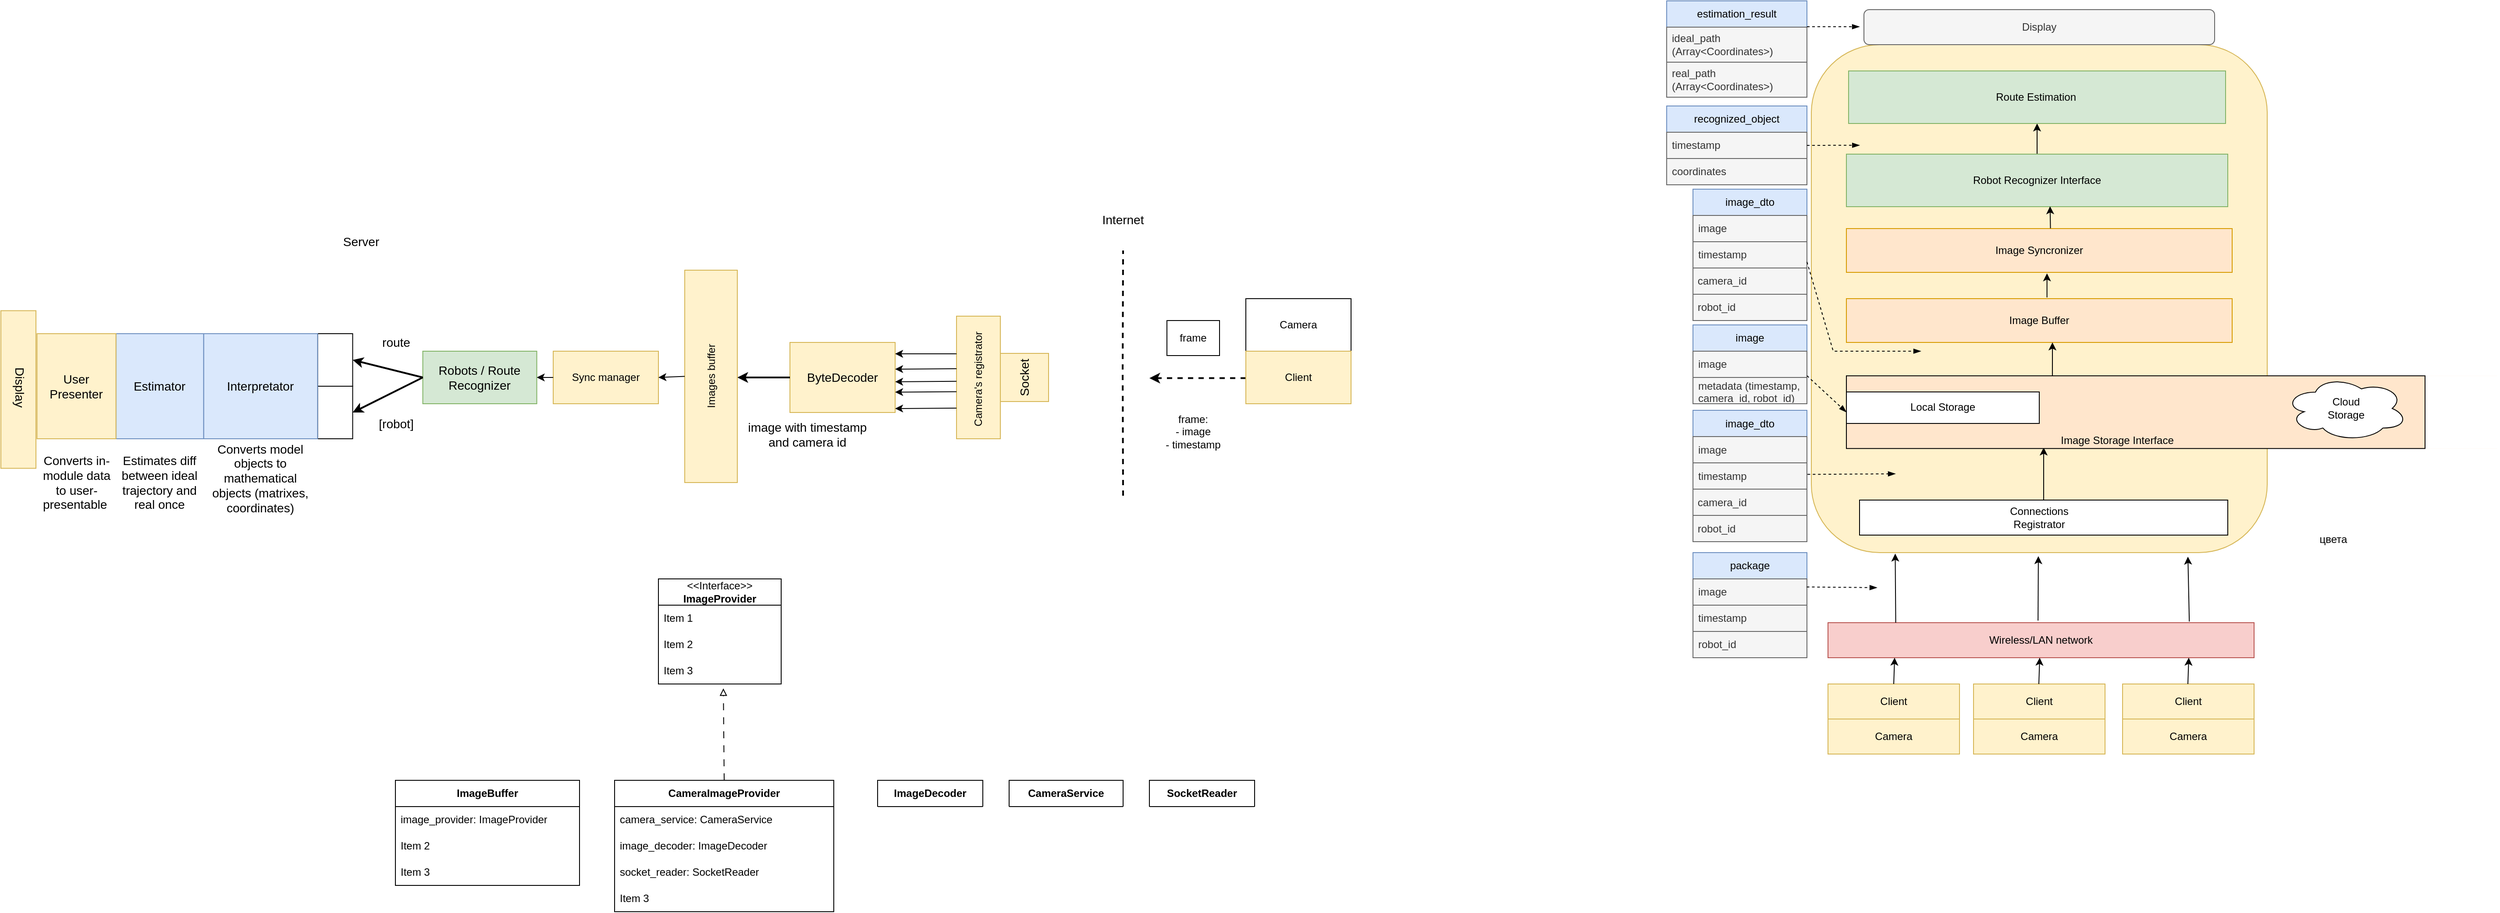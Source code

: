 <mxfile version="21.2.1" type="github">
  <diagram id="1c3a3Ne5sWxcKdT_-n9J" name="Page-1">
    <mxGraphModel dx="1816" dy="1739" grid="1" gridSize="10" guides="1" tooltips="1" connect="1" arrows="1" fold="1" page="1" pageScale="1" pageWidth="827" pageHeight="1169" math="0" shadow="0">
      <root>
        <mxCell id="0" />
        <mxCell id="1" parent="0" />
        <mxCell id="gdSRfwR2-Zda05xjYu1--1" value="Camera" style="rounded=0;whiteSpace=wrap;html=1;" parent="1" vertex="1">
          <mxGeometry x="840" y="230" width="120" height="60" as="geometry" />
        </mxCell>
        <mxCell id="gdSRfwR2-Zda05xjYu1--2" value="" style="endArrow=none;dashed=1;html=1;rounded=0;strokeWidth=2;" parent="1" edge="1">
          <mxGeometry width="50" height="50" relative="1" as="geometry">
            <mxPoint x="700" y="455" as="sourcePoint" />
            <mxPoint x="700" y="175" as="targetPoint" />
            <Array as="points">
              <mxPoint x="699.5" y="311.25" />
            </Array>
          </mxGeometry>
        </mxCell>
        <mxCell id="gdSRfwR2-Zda05xjYu1--3" value="Internet" style="text;html=1;strokeColor=none;fillColor=none;align=center;verticalAlign=middle;whiteSpace=wrap;rounded=0;fontSize=14;" parent="1" vertex="1">
          <mxGeometry x="670" y="125" width="60" height="30" as="geometry" />
        </mxCell>
        <mxCell id="gdSRfwR2-Zda05xjYu1--4" value="Socket" style="whiteSpace=wrap;html=1;aspect=fixed;fontSize=14;fillColor=#fff2cc;rotation=-90;strokeColor=#d6b656;" parent="1" vertex="1">
          <mxGeometry x="560" y="292.5" width="55" height="55" as="geometry" />
        </mxCell>
        <mxCell id="gdSRfwR2-Zda05xjYu1--6" value="Server" style="text;html=1;strokeColor=none;fillColor=none;align=center;verticalAlign=middle;whiteSpace=wrap;rounded=0;fontSize=14;" parent="1" vertex="1">
          <mxGeometry x="-198.75" y="150" width="60" height="30" as="geometry" />
        </mxCell>
        <mxCell id="gdSRfwR2-Zda05xjYu1--7" value="" style="endArrow=classic;html=1;strokeWidth=2;fontSize=14;rounded=0;dashed=1;" parent="1" edge="1">
          <mxGeometry width="50" height="50" relative="1" as="geometry">
            <mxPoint x="840" y="320.75" as="sourcePoint" />
            <mxPoint x="730" y="320.75" as="targetPoint" />
            <Array as="points">
              <mxPoint x="780" y="320.75" />
            </Array>
          </mxGeometry>
        </mxCell>
        <mxCell id="gdSRfwR2-Zda05xjYu1--9" value="ByteDecoder" style="rounded=0;whiteSpace=wrap;html=1;fontSize=14;fillColor=#fff2cc;strokeColor=#d6b656;" parent="1" vertex="1">
          <mxGeometry x="320" y="280" width="120" height="80" as="geometry" />
        </mxCell>
        <mxCell id="gdSRfwR2-Zda05xjYu1--10" style="edgeStyle=orthogonalEdgeStyle;rounded=0;orthogonalLoop=1;jettySize=auto;html=1;exitX=0.5;exitY=1;exitDx=0;exitDy=0;dashed=1;strokeWidth=2;fontSize=14;" parent="1" source="gdSRfwR2-Zda05xjYu1--9" target="gdSRfwR2-Zda05xjYu1--9" edge="1">
          <mxGeometry relative="1" as="geometry" />
        </mxCell>
        <mxCell id="gdSRfwR2-Zda05xjYu1--14" value="" style="endArrow=classic;html=1;rounded=0;strokeWidth=2;fontSize=14;exitX=0;exitY=0.5;exitDx=0;exitDy=0;" parent="1" source="gdSRfwR2-Zda05xjYu1--9" edge="1">
          <mxGeometry width="50" height="50" relative="1" as="geometry">
            <mxPoint x="110" y="350" as="sourcePoint" />
            <mxPoint x="260" y="320" as="targetPoint" />
          </mxGeometry>
        </mxCell>
        <mxCell id="gdSRfwR2-Zda05xjYu1--15" value="Robots&amp;nbsp;/ Route&lt;br&gt;Recognizer" style="rounded=0;whiteSpace=wrap;html=1;fontSize=14;fillColor=#d5e8d4;strokeColor=#82b366;" parent="1" vertex="1">
          <mxGeometry x="-98.75" y="290" width="130" height="60" as="geometry" />
        </mxCell>
        <mxCell id="gdSRfwR2-Zda05xjYu1--16" value="image with timestamp and camera id" style="text;html=1;strokeColor=none;fillColor=none;align=center;verticalAlign=middle;whiteSpace=wrap;rounded=0;fontSize=14;rotation=0;" parent="1" vertex="1">
          <mxGeometry x="260" y="370" width="160" height="30" as="geometry" />
        </mxCell>
        <mxCell id="gdSRfwR2-Zda05xjYu1--19" value="" style="endArrow=classic;html=1;rounded=0;strokeWidth=2;fontSize=14;exitX=0;exitY=0.5;exitDx=0;exitDy=0;entryX=1;entryY=0.5;entryDx=0;entryDy=0;" parent="1" source="gdSRfwR2-Zda05xjYu1--15" target="gdSRfwR2-Zda05xjYu1--20" edge="1">
          <mxGeometry width="50" height="50" relative="1" as="geometry">
            <mxPoint x="-218.75" y="360" as="sourcePoint" />
            <mxPoint x="-168.75" y="310" as="targetPoint" />
          </mxGeometry>
        </mxCell>
        <mxCell id="gdSRfwR2-Zda05xjYu1--20" value="" style="rounded=0;whiteSpace=wrap;html=1;fontSize=14;fillColor=none;" parent="1" vertex="1">
          <mxGeometry x="-218.75" y="270" width="40" height="60" as="geometry" />
        </mxCell>
        <mxCell id="gdSRfwR2-Zda05xjYu1--21" value="" style="rounded=0;whiteSpace=wrap;html=1;fontSize=14;fillColor=none;" parent="1" vertex="1">
          <mxGeometry x="-218.75" y="330" width="40" height="60" as="geometry" />
        </mxCell>
        <mxCell id="gdSRfwR2-Zda05xjYu1--22" value="" style="endArrow=classic;html=1;rounded=0;strokeWidth=2;fontSize=14;exitX=0;exitY=0.5;exitDx=0;exitDy=0;entryX=1;entryY=0.5;entryDx=0;entryDy=0;" parent="1" source="gdSRfwR2-Zda05xjYu1--15" target="gdSRfwR2-Zda05xjYu1--21" edge="1">
          <mxGeometry width="50" height="50" relative="1" as="geometry">
            <mxPoint x="-218.75" y="360" as="sourcePoint" />
            <mxPoint x="-168.75" y="310" as="targetPoint" />
          </mxGeometry>
        </mxCell>
        <mxCell id="gdSRfwR2-Zda05xjYu1--23" value="[robot]" style="text;html=1;strokeColor=none;fillColor=none;align=center;verticalAlign=middle;whiteSpace=wrap;rounded=0;fontSize=14;" parent="1" vertex="1">
          <mxGeometry x="-158.75" y="357.5" width="60" height="30" as="geometry" />
        </mxCell>
        <mxCell id="gdSRfwR2-Zda05xjYu1--24" value="route" style="text;html=1;strokeColor=none;fillColor=none;align=center;verticalAlign=middle;whiteSpace=wrap;rounded=0;fontSize=14;" parent="1" vertex="1">
          <mxGeometry x="-158.75" y="265" width="60" height="30" as="geometry" />
        </mxCell>
        <mxCell id="gdSRfwR2-Zda05xjYu1--25" value="Interpretator" style="rounded=0;whiteSpace=wrap;html=1;fontSize=14;fillColor=#dae8fc;strokeColor=#6c8ebf;" parent="1" vertex="1">
          <mxGeometry x="-348.75" y="270" width="130" height="120" as="geometry" />
        </mxCell>
        <mxCell id="gdSRfwR2-Zda05xjYu1--26" value="Converts model objects to mathematical objects (matrixes, coordinates)" style="text;html=1;strokeColor=none;fillColor=none;align=center;verticalAlign=middle;whiteSpace=wrap;rounded=0;fontSize=14;" parent="1" vertex="1">
          <mxGeometry x="-348.75" y="380" width="130" height="110" as="geometry" />
        </mxCell>
        <mxCell id="gdSRfwR2-Zda05xjYu1--27" value="" style="rounded=0;whiteSpace=wrap;html=1;fontSize=14;fillColor=#dae8fc;strokeColor=#6c8ebf;" parent="1" vertex="1">
          <mxGeometry x="-448.75" y="270" width="100" height="120" as="geometry" />
        </mxCell>
        <mxCell id="gdSRfwR2-Zda05xjYu1--28" value="Estimator" style="text;html=1;strokeColor=none;fillColor=none;align=center;verticalAlign=middle;whiteSpace=wrap;rounded=0;fontSize=14;" parent="1" vertex="1">
          <mxGeometry x="-428.75" y="315" width="60" height="30" as="geometry" />
        </mxCell>
        <mxCell id="gdSRfwR2-Zda05xjYu1--29" value="Estimates diff between ideal trajectory and real once" style="text;html=1;strokeColor=none;fillColor=none;align=center;verticalAlign=middle;whiteSpace=wrap;rounded=0;fontSize=14;" parent="1" vertex="1">
          <mxGeometry x="-448.75" y="400" width="100" height="80" as="geometry" />
        </mxCell>
        <mxCell id="gdSRfwR2-Zda05xjYu1--30" value="User&lt;br&gt;Presenter" style="rounded=0;whiteSpace=wrap;html=1;fontSize=14;fillColor=#fff2cc;strokeColor=#d6b656;" parent="1" vertex="1">
          <mxGeometry x="-538.75" y="270" width="90" height="120" as="geometry" />
        </mxCell>
        <mxCell id="gdSRfwR2-Zda05xjYu1--32" value="" style="rounded=0;whiteSpace=wrap;html=1;fontSize=14;fillColor=#fff2cc;strokeColor=#d6b656;" parent="1" vertex="1">
          <mxGeometry x="-580" y="243.75" width="40" height="180" as="geometry" />
        </mxCell>
        <mxCell id="gdSRfwR2-Zda05xjYu1--35" value="Display" style="text;html=1;strokeColor=none;fillColor=none;align=center;verticalAlign=middle;whiteSpace=wrap;rounded=0;fontSize=14;rotation=90;" parent="1" vertex="1">
          <mxGeometry x="-650" y="316.25" width="182.5" height="30" as="geometry" />
        </mxCell>
        <mxCell id="gdSRfwR2-Zda05xjYu1--36" value="Converts in-module data to user-presentable&amp;nbsp;" style="text;html=1;strokeColor=none;fillColor=none;align=center;verticalAlign=middle;whiteSpace=wrap;rounded=0;fontSize=14;" parent="1" vertex="1">
          <mxGeometry x="-528.12" y="400" width="68.75" height="80" as="geometry" />
        </mxCell>
        <mxCell id="fbBy95R8mquqIEM03Fjc-1" value="Client" style="rounded=0;whiteSpace=wrap;html=1;fillColor=#fff2cc;strokeColor=#d6b656;" parent="1" vertex="1">
          <mxGeometry x="840" y="290" width="120" height="60" as="geometry" />
        </mxCell>
        <mxCell id="fbBy95R8mquqIEM03Fjc-2" value="Camera&#39;s registrator&amp;nbsp;" style="rounded=0;whiteSpace=wrap;html=1;rotation=-90;fillColor=#fff2cc;strokeColor=#d6b656;" parent="1" vertex="1">
          <mxGeometry x="465" y="295" width="140" height="50" as="geometry" />
        </mxCell>
        <mxCell id="fbBy95R8mquqIEM03Fjc-3" value="Images buffer" style="rounded=0;whiteSpace=wrap;html=1;rotation=-90;fillColor=#fff2cc;strokeColor=#d6b656;" parent="1" vertex="1">
          <mxGeometry x="108.75" y="288.75" width="242.5" height="60" as="geometry" />
        </mxCell>
        <mxCell id="fbBy95R8mquqIEM03Fjc-4" value="Sync manager" style="rounded=0;whiteSpace=wrap;html=1;rotation=0;fillColor=#fff2cc;strokeColor=#d6b656;" parent="1" vertex="1">
          <mxGeometry x="50" y="290" width="120" height="60" as="geometry" />
        </mxCell>
        <mxCell id="_ftnjJTq1J7DcT885IHt-4" value="frame" style="rounded=0;whiteSpace=wrap;html=1;" parent="1" vertex="1">
          <mxGeometry x="750" y="255" width="60" height="40" as="geometry" />
        </mxCell>
        <mxCell id="_ftnjJTq1J7DcT885IHt-5" value="frame:&lt;br&gt;- image&lt;br&gt;- timestamp" style="text;html=1;strokeColor=none;fillColor=none;align=center;verticalAlign=middle;whiteSpace=wrap;rounded=0;" parent="1" vertex="1">
          <mxGeometry x="730" y="330" width="100" height="103.75" as="geometry" />
        </mxCell>
        <mxCell id="_ftnjJTq1J7DcT885IHt-8" value="" style="endArrow=classic;html=1;rounded=0;" parent="1" edge="1">
          <mxGeometry width="50" height="50" relative="1" as="geometry">
            <mxPoint x="510" y="293" as="sourcePoint" />
            <mxPoint x="440" y="293" as="targetPoint" />
          </mxGeometry>
        </mxCell>
        <mxCell id="_ftnjJTq1J7DcT885IHt-13" value="" style="endArrow=classic;html=1;rounded=0;exitX=0.75;exitY=0;exitDx=0;exitDy=0;" parent="1" edge="1">
          <mxGeometry width="50" height="50" relative="1" as="geometry">
            <mxPoint x="510" y="310" as="sourcePoint" />
            <mxPoint x="440" y="310.5" as="targetPoint" />
          </mxGeometry>
        </mxCell>
        <mxCell id="_ftnjJTq1J7DcT885IHt-14" value="" style="endArrow=classic;html=1;rounded=0;exitX=0.75;exitY=0;exitDx=0;exitDy=0;" parent="1" edge="1">
          <mxGeometry width="50" height="50" relative="1" as="geometry">
            <mxPoint x="510" y="324.41" as="sourcePoint" />
            <mxPoint x="440" y="324.91" as="targetPoint" />
          </mxGeometry>
        </mxCell>
        <mxCell id="_ftnjJTq1J7DcT885IHt-15" value="" style="endArrow=classic;html=1;rounded=0;exitX=0.75;exitY=0;exitDx=0;exitDy=0;" parent="1" edge="1">
          <mxGeometry width="50" height="50" relative="1" as="geometry">
            <mxPoint x="510" y="336.25" as="sourcePoint" />
            <mxPoint x="440" y="336.75" as="targetPoint" />
          </mxGeometry>
        </mxCell>
        <mxCell id="_ftnjJTq1J7DcT885IHt-16" value="" style="endArrow=classic;html=1;rounded=0;exitX=0.75;exitY=0;exitDx=0;exitDy=0;" parent="1" edge="1">
          <mxGeometry width="50" height="50" relative="1" as="geometry">
            <mxPoint x="510" y="355.0" as="sourcePoint" />
            <mxPoint x="440" y="355.5" as="targetPoint" />
          </mxGeometry>
        </mxCell>
        <mxCell id="_ftnjJTq1J7DcT885IHt-22" value="" style="endArrow=classic;html=1;rounded=0;exitX=0.5;exitY=0;exitDx=0;exitDy=0;entryX=1;entryY=0.5;entryDx=0;entryDy=0;" parent="1" source="fbBy95R8mquqIEM03Fjc-3" target="fbBy95R8mquqIEM03Fjc-4" edge="1">
          <mxGeometry width="50" height="50" relative="1" as="geometry">
            <mxPoint x="210" y="460" as="sourcePoint" />
            <mxPoint x="260" y="410" as="targetPoint" />
          </mxGeometry>
        </mxCell>
        <mxCell id="_ftnjJTq1J7DcT885IHt-23" value="" style="endArrow=classic;html=1;rounded=0;exitX=0;exitY=0.5;exitDx=0;exitDy=0;entryX=1;entryY=0.5;entryDx=0;entryDy=0;" parent="1" source="fbBy95R8mquqIEM03Fjc-4" target="gdSRfwR2-Zda05xjYu1--15" edge="1">
          <mxGeometry width="50" height="50" relative="1" as="geometry">
            <mxPoint x="210" y="460" as="sourcePoint" />
            <mxPoint x="260" y="410" as="targetPoint" />
          </mxGeometry>
        </mxCell>
        <mxCell id="wx99u-is4_1wThuH9Zfa-21" value="&lt;b&gt;SocketReader&lt;/b&gt;" style="swimlane;fontStyle=0;childLayout=stackLayout;horizontal=1;startSize=30;horizontalStack=0;resizeParent=1;resizeParentMax=0;resizeLast=0;collapsible=1;marginBottom=0;whiteSpace=wrap;html=1;" parent="1" vertex="1" collapsed="1">
          <mxGeometry x="730" y="780" width="120" height="30" as="geometry">
            <mxRectangle x="730" y="780" width="165" height="90" as="alternateBounds" />
          </mxGeometry>
        </mxCell>
        <mxCell id="wx99u-is4_1wThuH9Zfa-23" value="Item 2" style="text;strokeColor=none;fillColor=none;align=left;verticalAlign=middle;spacingLeft=4;spacingRight=4;overflow=hidden;points=[[0,0.5],[1,0.5]];portConstraint=eastwest;rotatable=0;whiteSpace=wrap;html=1;" parent="wx99u-is4_1wThuH9Zfa-21" vertex="1">
          <mxGeometry y="30" width="165" height="30" as="geometry" />
        </mxCell>
        <mxCell id="wx99u-is4_1wThuH9Zfa-24" value="Item 3" style="text;strokeColor=none;fillColor=none;align=left;verticalAlign=middle;spacingLeft=4;spacingRight=4;overflow=hidden;points=[[0,0.5],[1,0.5]];portConstraint=eastwest;rotatable=0;whiteSpace=wrap;html=1;" parent="wx99u-is4_1wThuH9Zfa-21" vertex="1">
          <mxGeometry y="60" width="165" height="30" as="geometry" />
        </mxCell>
        <mxCell id="wx99u-is4_1wThuH9Zfa-33" value="&lt;b&gt;CameraImageProvider&lt;/b&gt;" style="swimlane;fontStyle=0;childLayout=stackLayout;horizontal=1;startSize=30;horizontalStack=0;resizeParent=1;resizeParentMax=0;resizeLast=0;collapsible=1;marginBottom=0;whiteSpace=wrap;html=1;" parent="1" vertex="1">
          <mxGeometry x="120" y="780" width="250" height="150" as="geometry" />
        </mxCell>
        <mxCell id="wx99u-is4_1wThuH9Zfa-22" value="camera_service: CameraService" style="text;strokeColor=none;fillColor=none;align=left;verticalAlign=middle;spacingLeft=4;spacingRight=4;overflow=hidden;points=[[0,0.5],[1,0.5]];portConstraint=eastwest;rotatable=0;whiteSpace=wrap;html=1;" parent="wx99u-is4_1wThuH9Zfa-33" vertex="1">
          <mxGeometry y="30" width="250" height="30" as="geometry" />
        </mxCell>
        <mxCell id="wx99u-is4_1wThuH9Zfa-34" value="image_decoder: ImageDecoder" style="text;strokeColor=none;fillColor=none;align=left;verticalAlign=middle;spacingLeft=4;spacingRight=4;overflow=hidden;points=[[0,0.5],[1,0.5]];portConstraint=eastwest;rotatable=0;whiteSpace=wrap;html=1;" parent="wx99u-is4_1wThuH9Zfa-33" vertex="1">
          <mxGeometry y="60" width="250" height="30" as="geometry" />
        </mxCell>
        <mxCell id="wx99u-is4_1wThuH9Zfa-35" value="socket_reader: SocketReader&amp;nbsp;" style="text;strokeColor=none;fillColor=none;align=left;verticalAlign=middle;spacingLeft=4;spacingRight=4;overflow=hidden;points=[[0,0.5],[1,0.5]];portConstraint=eastwest;rotatable=0;whiteSpace=wrap;html=1;" parent="wx99u-is4_1wThuH9Zfa-33" vertex="1">
          <mxGeometry y="90" width="250" height="30" as="geometry" />
        </mxCell>
        <mxCell id="wx99u-is4_1wThuH9Zfa-36" value="Item 3" style="text;strokeColor=none;fillColor=none;align=left;verticalAlign=middle;spacingLeft=4;spacingRight=4;overflow=hidden;points=[[0,0.5],[1,0.5]];portConstraint=eastwest;rotatable=0;whiteSpace=wrap;html=1;" parent="wx99u-is4_1wThuH9Zfa-33" vertex="1">
          <mxGeometry y="120" width="250" height="30" as="geometry" />
        </mxCell>
        <mxCell id="wx99u-is4_1wThuH9Zfa-37" value="&amp;lt;&amp;lt;Interface&amp;gt;&amp;gt;&lt;br&gt;&lt;b&gt;ImageProvider&lt;/b&gt;" style="swimlane;fontStyle=0;childLayout=stackLayout;horizontal=1;startSize=30;horizontalStack=0;resizeParent=1;resizeParentMax=0;resizeLast=0;collapsible=1;marginBottom=0;whiteSpace=wrap;html=1;" parent="1" vertex="1">
          <mxGeometry x="170" y="550" width="140" height="120" as="geometry" />
        </mxCell>
        <mxCell id="wx99u-is4_1wThuH9Zfa-38" value="Item 1" style="text;strokeColor=none;fillColor=none;align=left;verticalAlign=middle;spacingLeft=4;spacingRight=4;overflow=hidden;points=[[0,0.5],[1,0.5]];portConstraint=eastwest;rotatable=0;whiteSpace=wrap;html=1;" parent="wx99u-is4_1wThuH9Zfa-37" vertex="1">
          <mxGeometry y="30" width="140" height="30" as="geometry" />
        </mxCell>
        <mxCell id="wx99u-is4_1wThuH9Zfa-39" value="Item 2" style="text;strokeColor=none;fillColor=none;align=left;verticalAlign=middle;spacingLeft=4;spacingRight=4;overflow=hidden;points=[[0,0.5],[1,0.5]];portConstraint=eastwest;rotatable=0;whiteSpace=wrap;html=1;" parent="wx99u-is4_1wThuH9Zfa-37" vertex="1">
          <mxGeometry y="60" width="140" height="30" as="geometry" />
        </mxCell>
        <mxCell id="wx99u-is4_1wThuH9Zfa-40" value="Item 3" style="text;strokeColor=none;fillColor=none;align=left;verticalAlign=middle;spacingLeft=4;spacingRight=4;overflow=hidden;points=[[0,0.5],[1,0.5]];portConstraint=eastwest;rotatable=0;whiteSpace=wrap;html=1;" parent="wx99u-is4_1wThuH9Zfa-37" vertex="1">
          <mxGeometry y="90" width="140" height="30" as="geometry" />
        </mxCell>
        <mxCell id="wx99u-is4_1wThuH9Zfa-41" value="&lt;b&gt;ImageDecoder&lt;/b&gt;" style="swimlane;fontStyle=0;childLayout=stackLayout;horizontal=1;startSize=30;horizontalStack=0;resizeParent=1;resizeParentMax=0;resizeLast=0;collapsible=1;marginBottom=0;whiteSpace=wrap;html=1;" parent="1" vertex="1" collapsed="1">
          <mxGeometry x="420" y="780" width="120" height="30" as="geometry">
            <mxRectangle x="420" y="780" width="140" height="120" as="alternateBounds" />
          </mxGeometry>
        </mxCell>
        <mxCell id="wx99u-is4_1wThuH9Zfa-42" value="Item 1" style="text;strokeColor=none;fillColor=none;align=left;verticalAlign=middle;spacingLeft=4;spacingRight=4;overflow=hidden;points=[[0,0.5],[1,0.5]];portConstraint=eastwest;rotatable=0;whiteSpace=wrap;html=1;" parent="wx99u-is4_1wThuH9Zfa-41" vertex="1">
          <mxGeometry y="30" width="140" height="30" as="geometry" />
        </mxCell>
        <mxCell id="wx99u-is4_1wThuH9Zfa-43" value="Item 2" style="text;strokeColor=none;fillColor=none;align=left;verticalAlign=middle;spacingLeft=4;spacingRight=4;overflow=hidden;points=[[0,0.5],[1,0.5]];portConstraint=eastwest;rotatable=0;whiteSpace=wrap;html=1;" parent="wx99u-is4_1wThuH9Zfa-41" vertex="1">
          <mxGeometry y="60" width="140" height="30" as="geometry" />
        </mxCell>
        <mxCell id="wx99u-is4_1wThuH9Zfa-44" value="Item 3" style="text;strokeColor=none;fillColor=none;align=left;verticalAlign=middle;spacingLeft=4;spacingRight=4;overflow=hidden;points=[[0,0.5],[1,0.5]];portConstraint=eastwest;rotatable=0;whiteSpace=wrap;html=1;" parent="wx99u-is4_1wThuH9Zfa-41" vertex="1">
          <mxGeometry y="90" width="140" height="30" as="geometry" />
        </mxCell>
        <mxCell id="wx99u-is4_1wThuH9Zfa-45" value="&lt;b&gt;CameraService&lt;/b&gt;" style="swimlane;fontStyle=0;childLayout=stackLayout;horizontal=1;startSize=30;horizontalStack=0;resizeParent=1;resizeParentMax=0;resizeLast=0;collapsible=1;marginBottom=0;whiteSpace=wrap;html=1;" parent="1" vertex="1" collapsed="1">
          <mxGeometry x="570" y="780" width="130" height="30" as="geometry">
            <mxRectangle x="570" y="780" width="140" height="120" as="alternateBounds" />
          </mxGeometry>
        </mxCell>
        <mxCell id="wx99u-is4_1wThuH9Zfa-46" value="Item 1" style="text;strokeColor=none;fillColor=none;align=left;verticalAlign=middle;spacingLeft=4;spacingRight=4;overflow=hidden;points=[[0,0.5],[1,0.5]];portConstraint=eastwest;rotatable=0;whiteSpace=wrap;html=1;" parent="wx99u-is4_1wThuH9Zfa-45" vertex="1">
          <mxGeometry y="30" width="140" height="30" as="geometry" />
        </mxCell>
        <mxCell id="wx99u-is4_1wThuH9Zfa-47" value="Item 2" style="text;strokeColor=none;fillColor=none;align=left;verticalAlign=middle;spacingLeft=4;spacingRight=4;overflow=hidden;points=[[0,0.5],[1,0.5]];portConstraint=eastwest;rotatable=0;whiteSpace=wrap;html=1;" parent="wx99u-is4_1wThuH9Zfa-45" vertex="1">
          <mxGeometry y="60" width="140" height="30" as="geometry" />
        </mxCell>
        <mxCell id="wx99u-is4_1wThuH9Zfa-48" value="Item 3" style="text;strokeColor=none;fillColor=none;align=left;verticalAlign=middle;spacingLeft=4;spacingRight=4;overflow=hidden;points=[[0,0.5],[1,0.5]];portConstraint=eastwest;rotatable=0;whiteSpace=wrap;html=1;" parent="wx99u-is4_1wThuH9Zfa-45" vertex="1">
          <mxGeometry y="90" width="140" height="30" as="geometry" />
        </mxCell>
        <mxCell id="wx99u-is4_1wThuH9Zfa-49" value="" style="endArrow=block;html=1;rounded=0;exitX=0.5;exitY=0;exitDx=0;exitDy=0;dashed=1;dashPattern=8 8;endFill=0;entryX=0.529;entryY=1.167;entryDx=0;entryDy=0;entryPerimeter=0;" parent="1" source="wx99u-is4_1wThuH9Zfa-33" target="wx99u-is4_1wThuH9Zfa-40" edge="1">
          <mxGeometry width="50" height="50" relative="1" as="geometry">
            <mxPoint x="500" y="760" as="sourcePoint" />
            <mxPoint x="190" y="670" as="targetPoint" />
          </mxGeometry>
        </mxCell>
        <mxCell id="wx99u-is4_1wThuH9Zfa-50" value="&lt;b&gt;ImageBuffer&lt;/b&gt;" style="swimlane;fontStyle=0;childLayout=stackLayout;horizontal=1;startSize=30;horizontalStack=0;resizeParent=1;resizeParentMax=0;resizeLast=0;collapsible=1;marginBottom=0;whiteSpace=wrap;html=1;" parent="1" vertex="1">
          <mxGeometry x="-130" y="780" width="210" height="120" as="geometry" />
        </mxCell>
        <mxCell id="wx99u-is4_1wThuH9Zfa-51" value="image_provider: ImageProvider" style="text;strokeColor=none;fillColor=none;align=left;verticalAlign=middle;spacingLeft=4;spacingRight=4;overflow=hidden;points=[[0,0.5],[1,0.5]];portConstraint=eastwest;rotatable=0;whiteSpace=wrap;html=1;" parent="wx99u-is4_1wThuH9Zfa-50" vertex="1">
          <mxGeometry y="30" width="210" height="30" as="geometry" />
        </mxCell>
        <mxCell id="wx99u-is4_1wThuH9Zfa-52" value="Item 2" style="text;strokeColor=none;fillColor=none;align=left;verticalAlign=middle;spacingLeft=4;spacingRight=4;overflow=hidden;points=[[0,0.5],[1,0.5]];portConstraint=eastwest;rotatable=0;whiteSpace=wrap;html=1;" parent="wx99u-is4_1wThuH9Zfa-50" vertex="1">
          <mxGeometry y="60" width="210" height="30" as="geometry" />
        </mxCell>
        <mxCell id="wx99u-is4_1wThuH9Zfa-53" value="Item 3" style="text;strokeColor=none;fillColor=none;align=left;verticalAlign=middle;spacingLeft=4;spacingRight=4;overflow=hidden;points=[[0,0.5],[1,0.5]];portConstraint=eastwest;rotatable=0;whiteSpace=wrap;html=1;" parent="wx99u-is4_1wThuH9Zfa-50" vertex="1">
          <mxGeometry y="90" width="210" height="30" as="geometry" />
        </mxCell>
        <mxCell id="ZjCnevx82HWG5ks_SKBf-7" value="" style="group" parent="1" vertex="1" connectable="0">
          <mxGeometry x="1504" y="670" width="150" height="80" as="geometry" />
        </mxCell>
        <mxCell id="C4SxxqwkV0TnyVvPlaCq-30" value="" style="group;fillColor=#fff2cc;strokeColor=#d6b656;" parent="ZjCnevx82HWG5ks_SKBf-7" vertex="1" connectable="0">
          <mxGeometry width="150" height="80" as="geometry" />
        </mxCell>
        <mxCell id="ZjCnevx82HWG5ks_SKBf-3" value="Client" style="rounded=0;whiteSpace=wrap;html=1;fillColor=#fff2cc;strokeColor=#d6b656;" parent="C4SxxqwkV0TnyVvPlaCq-30" vertex="1">
          <mxGeometry width="150" height="40" as="geometry" />
        </mxCell>
        <mxCell id="ZjCnevx82HWG5ks_SKBf-4" value="Camera" style="rounded=0;whiteSpace=wrap;html=1;fillColor=#fff2cc;strokeColor=#d6b656;" parent="C4SxxqwkV0TnyVvPlaCq-30" vertex="1">
          <mxGeometry y="40" width="150" height="40" as="geometry" />
        </mxCell>
        <mxCell id="ZjCnevx82HWG5ks_SKBf-8" value="" style="group;fillColor=#fff2cc;strokeColor=#d6b656;" parent="1" vertex="1" connectable="0">
          <mxGeometry x="1670" y="670" width="150" height="80" as="geometry" />
        </mxCell>
        <mxCell id="ZjCnevx82HWG5ks_SKBf-1" value="Client" style="rounded=0;whiteSpace=wrap;html=1;fillColor=#fff2cc;strokeColor=#d6b656;" parent="ZjCnevx82HWG5ks_SKBf-8" vertex="1">
          <mxGeometry width="150" height="40" as="geometry" />
        </mxCell>
        <mxCell id="ZjCnevx82HWG5ks_SKBf-2" value="Camera" style="rounded=0;whiteSpace=wrap;html=1;fillColor=#fff2cc;strokeColor=#d6b656;" parent="ZjCnevx82HWG5ks_SKBf-8" vertex="1">
          <mxGeometry y="40" width="150" height="40" as="geometry" />
        </mxCell>
        <mxCell id="ZjCnevx82HWG5ks_SKBf-9" value="" style="group" parent="1" vertex="1" connectable="0">
          <mxGeometry x="1840" y="670" width="150" height="80" as="geometry" />
        </mxCell>
        <mxCell id="ZjCnevx82HWG5ks_SKBf-5" value="Client" style="rounded=0;whiteSpace=wrap;html=1;fillColor=#fff2cc;strokeColor=#d6b656;" parent="ZjCnevx82HWG5ks_SKBf-9" vertex="1">
          <mxGeometry width="150" height="40" as="geometry" />
        </mxCell>
        <mxCell id="ZjCnevx82HWG5ks_SKBf-6" value="Camera" style="rounded=0;whiteSpace=wrap;html=1;fillColor=#fff2cc;strokeColor=#d6b656;" parent="ZjCnevx82HWG5ks_SKBf-9" vertex="1">
          <mxGeometry y="40" width="150" height="40" as="geometry" />
        </mxCell>
        <mxCell id="ZjCnevx82HWG5ks_SKBf-10" value="Wireless/LAN network" style="rounded=0;whiteSpace=wrap;html=1;fillColor=#f8cecc;strokeColor=#b85450;" parent="1" vertex="1">
          <mxGeometry x="1504" y="600" width="486" height="40" as="geometry" />
        </mxCell>
        <mxCell id="ZjCnevx82HWG5ks_SKBf-11" value="" style="rounded=1;whiteSpace=wrap;html=1;fillColor=#fff2cc;strokeColor=#d6b656;" parent="1" vertex="1">
          <mxGeometry x="1485" y="-60" width="520" height="580" as="geometry" />
        </mxCell>
        <mxCell id="ZjCnevx82HWG5ks_SKBf-14" value="" style="endArrow=classic;html=1;rounded=0;exitX=0.5;exitY=0;exitDx=0;exitDy=0;" parent="1" source="ZjCnevx82HWG5ks_SKBf-3" edge="1">
          <mxGeometry width="50" height="50" relative="1" as="geometry">
            <mxPoint x="1660" y="630" as="sourcePoint" />
            <mxPoint x="1580" y="640" as="targetPoint" />
          </mxGeometry>
        </mxCell>
        <mxCell id="ZjCnevx82HWG5ks_SKBf-15" value="" style="endArrow=classic;html=1;rounded=0;exitX=0.5;exitY=0;exitDx=0;exitDy=0;" parent="1" edge="1">
          <mxGeometry width="50" height="50" relative="1" as="geometry">
            <mxPoint x="1914.5" y="670" as="sourcePoint" />
            <mxPoint x="1915.5" y="640" as="targetPoint" />
          </mxGeometry>
        </mxCell>
        <mxCell id="ZjCnevx82HWG5ks_SKBf-16" value="" style="endArrow=classic;html=1;rounded=0;exitX=0.5;exitY=0;exitDx=0;exitDy=0;" parent="1" edge="1">
          <mxGeometry width="50" height="50" relative="1" as="geometry">
            <mxPoint x="1744.5" y="670" as="sourcePoint" />
            <mxPoint x="1745.5" y="640" as="targetPoint" />
          </mxGeometry>
        </mxCell>
        <mxCell id="ZjCnevx82HWG5ks_SKBf-17" value="package" style="swimlane;fontStyle=0;childLayout=stackLayout;horizontal=1;startSize=30;horizontalStack=0;resizeParent=1;resizeParentMax=0;resizeLast=0;collapsible=1;marginBottom=0;whiteSpace=wrap;html=1;fillColor=#dae8fc;strokeColor=#6c8ebf;" parent="1" vertex="1">
          <mxGeometry x="1350" y="520" width="130" height="120" as="geometry" />
        </mxCell>
        <mxCell id="ZjCnevx82HWG5ks_SKBf-18" value="image" style="text;strokeColor=#666666;fillColor=#f5f5f5;align=left;verticalAlign=middle;spacingLeft=4;spacingRight=4;overflow=hidden;points=[[0,0.5],[1,0.5]];portConstraint=eastwest;rotatable=0;whiteSpace=wrap;html=1;fontColor=#333333;" parent="ZjCnevx82HWG5ks_SKBf-17" vertex="1">
          <mxGeometry y="30" width="130" height="30" as="geometry" />
        </mxCell>
        <mxCell id="ZjCnevx82HWG5ks_SKBf-19" value="timestamp" style="text;strokeColor=#666666;fillColor=#f5f5f5;align=left;verticalAlign=middle;spacingLeft=4;spacingRight=4;overflow=hidden;points=[[0,0.5],[1,0.5]];portConstraint=eastwest;rotatable=0;whiteSpace=wrap;html=1;fontColor=#333333;" parent="ZjCnevx82HWG5ks_SKBf-17" vertex="1">
          <mxGeometry y="60" width="130" height="30" as="geometry" />
        </mxCell>
        <mxCell id="ZjCnevx82HWG5ks_SKBf-20" value="robot_id" style="text;strokeColor=#666666;fillColor=#f5f5f5;align=left;verticalAlign=middle;spacingLeft=4;spacingRight=4;overflow=hidden;points=[[0,0.5],[1,0.5]];portConstraint=eastwest;rotatable=0;whiteSpace=wrap;html=1;fontColor=#333333;" parent="ZjCnevx82HWG5ks_SKBf-17" vertex="1">
          <mxGeometry y="90" width="130" height="30" as="geometry" />
        </mxCell>
        <mxCell id="ZjCnevx82HWG5ks_SKBf-21" value="" style="endArrow=classic;html=1;rounded=0;exitX=0.159;exitY=0;exitDx=0;exitDy=0;exitPerimeter=0;entryX=0.184;entryY=1.002;entryDx=0;entryDy=0;entryPerimeter=0;" parent="1" source="ZjCnevx82HWG5ks_SKBf-10" target="ZjCnevx82HWG5ks_SKBf-11" edge="1">
          <mxGeometry width="50" height="50" relative="1" as="geometry">
            <mxPoint x="1770" y="550" as="sourcePoint" />
            <mxPoint x="1820" y="500" as="targetPoint" />
          </mxGeometry>
        </mxCell>
        <mxCell id="ZjCnevx82HWG5ks_SKBf-22" value="" style="endArrow=classic;html=1;rounded=0;exitX=0.493;exitY=-0.058;exitDx=0;exitDy=0;exitPerimeter=0;entryX=0.498;entryY=1.007;entryDx=0;entryDy=0;entryPerimeter=0;" parent="1" source="ZjCnevx82HWG5ks_SKBf-10" target="ZjCnevx82HWG5ks_SKBf-11" edge="1">
          <mxGeometry width="50" height="50" relative="1" as="geometry">
            <mxPoint x="1740" y="590" as="sourcePoint" />
            <mxPoint x="1790" y="540" as="targetPoint" />
          </mxGeometry>
        </mxCell>
        <mxCell id="ZjCnevx82HWG5ks_SKBf-23" value="" style="endArrow=classic;html=1;rounded=0;exitX=0.848;exitY=-0.033;exitDx=0;exitDy=0;exitPerimeter=0;entryX=0.826;entryY=1.008;entryDx=0;entryDy=0;entryPerimeter=0;" parent="1" source="ZjCnevx82HWG5ks_SKBf-10" target="ZjCnevx82HWG5ks_SKBf-11" edge="1">
          <mxGeometry width="50" height="50" relative="1" as="geometry">
            <mxPoint x="1840" y="590" as="sourcePoint" />
            <mxPoint x="1890" y="540" as="targetPoint" />
          </mxGeometry>
        </mxCell>
        <mxCell id="ZjCnevx82HWG5ks_SKBf-26" value="" style="group;fillColor=#f8cecc;strokeColor=#b85450;" parent="1" vertex="1" connectable="0">
          <mxGeometry x="1540" y="460" width="420" height="40" as="geometry" />
        </mxCell>
        <mxCell id="ZjCnevx82HWG5ks_SKBf-24" value="" style="rounded=0;whiteSpace=wrap;html=1;" parent="ZjCnevx82HWG5ks_SKBf-26" vertex="1">
          <mxGeometry width="420" height="40" as="geometry" />
        </mxCell>
        <mxCell id="ZjCnevx82HWG5ks_SKBf-25" value="Connections &lt;br&gt;Registrator" style="text;html=1;strokeColor=none;fillColor=none;align=center;verticalAlign=middle;whiteSpace=wrap;rounded=0;" parent="ZjCnevx82HWG5ks_SKBf-26" vertex="1">
          <mxGeometry x="130" y="5" width="150" height="30" as="geometry" />
        </mxCell>
        <mxCell id="ZjCnevx82HWG5ks_SKBf-31" style="edgeStyle=orthogonalEdgeStyle;rounded=0;orthogonalLoop=1;jettySize=auto;html=1;exitX=0.5;exitY=0;exitDx=0;exitDy=0;" parent="1" source="ZjCnevx82HWG5ks_SKBf-24" edge="1">
          <mxGeometry relative="1" as="geometry">
            <mxPoint x="1750" y="400" as="targetPoint" />
            <Array as="points">
              <mxPoint x="1750" y="406" />
            </Array>
          </mxGeometry>
        </mxCell>
        <mxCell id="ZjCnevx82HWG5ks_SKBf-35" value="" style="group;fillColor=#ffe6cc;strokeColor=none;" parent="1" vertex="1" connectable="0">
          <mxGeometry x="1525" y="318.13" width="742.27" height="83" as="geometry" />
        </mxCell>
        <mxCell id="ZjCnevx82HWG5ks_SKBf-27" value="" style="rounded=0;whiteSpace=wrap;html=1;fillColor=none;" parent="ZjCnevx82HWG5ks_SKBf-35" vertex="1">
          <mxGeometry width="660" height="83" as="geometry" />
        </mxCell>
        <mxCell id="ZjCnevx82HWG5ks_SKBf-28" value="Image Storage Interface" style="text;html=1;strokeColor=none;fillColor=none;align=center;verticalAlign=middle;whiteSpace=wrap;rounded=0;container=1;" parent="ZjCnevx82HWG5ks_SKBf-35" vertex="1">
          <mxGeometry x="20.286" y="68.69" width="577.91" height="9.813" as="geometry" />
        </mxCell>
        <mxCell id="ZjCnevx82HWG5ks_SKBf-39" value="" style="group" parent="ZjCnevx82HWG5ks_SKBf-35" vertex="1" connectable="0">
          <mxGeometry y="18.399" width="220" height="35.98" as="geometry" />
        </mxCell>
        <mxCell id="ZjCnevx82HWG5ks_SKBf-33" value="" style="rounded=0;whiteSpace=wrap;html=1;" parent="ZjCnevx82HWG5ks_SKBf-39" vertex="1">
          <mxGeometry width="220" height="35.98" as="geometry" />
        </mxCell>
        <mxCell id="ZjCnevx82HWG5ks_SKBf-38" value="Local Storage" style="text;html=1;strokeColor=none;fillColor=none;align=center;verticalAlign=middle;whiteSpace=wrap;rounded=0;" parent="ZjCnevx82HWG5ks_SKBf-39" vertex="1">
          <mxGeometry x="40" y="6.133" width="140" height="22.897" as="geometry" />
        </mxCell>
        <mxCell id="ZjCnevx82HWG5ks_SKBf-41" value="" style="group" parent="ZjCnevx82HWG5ks_SKBf-35" vertex="1" connectable="0">
          <mxGeometry x="510" width="140" height="74.467" as="geometry" />
        </mxCell>
        <mxCell id="h5YYhdJYxk_MrRawlM-W-3" value="" style="group" parent="ZjCnevx82HWG5ks_SKBf-41" vertex="1" connectable="0">
          <mxGeometry x="-10" width="140" height="74.467" as="geometry" />
        </mxCell>
        <mxCell id="ZjCnevx82HWG5ks_SKBf-34" value="" style="ellipse;shape=cloud;whiteSpace=wrap;html=1;" parent="h5YYhdJYxk_MrRawlM-W-3" vertex="1">
          <mxGeometry width="140" height="74.467" as="geometry" />
        </mxCell>
        <mxCell id="ZjCnevx82HWG5ks_SKBf-40" value="Cloud Storage" style="text;html=1;strokeColor=none;fillColor=none;align=center;verticalAlign=middle;whiteSpace=wrap;rounded=0;" parent="h5YYhdJYxk_MrRawlM-W-3" vertex="1">
          <mxGeometry x="47.895" y="27.925" width="44.211" height="18.617" as="geometry" />
        </mxCell>
        <mxCell id="wI4qdfxFNktkU_OVBzct-21" value="" style="whiteSpace=wrap;html=1;strokeColor=none;" vertex="1" parent="ZjCnevx82HWG5ks_SKBf-35">
          <mxGeometry x="660.5" width="84" height="83" as="geometry" />
        </mxCell>
        <mxCell id="ZjCnevx82HWG5ks_SKBf-42" value="Image Syncronizer" style="rounded=0;whiteSpace=wrap;html=1;fillColor=#ffe6cc;strokeColor=#d79b00;" parent="1" vertex="1">
          <mxGeometry x="1525" y="150" width="440" height="50" as="geometry" />
        </mxCell>
        <mxCell id="h5YYhdJYxk_MrRawlM-W-4" style="edgeStyle=orthogonalEdgeStyle;rounded=0;orthogonalLoop=1;jettySize=auto;html=1;exitX=0.5;exitY=0;exitDx=0;exitDy=0;entryX=0.5;entryY=1;entryDx=0;entryDy=0;" parent="1" source="syLTJeoGsTnQ-UvWIZXQ-3" target="syLTJeoGsTnQ-UvWIZXQ-5" edge="1">
          <mxGeometry relative="1" as="geometry" />
        </mxCell>
        <mxCell id="syLTJeoGsTnQ-UvWIZXQ-3" value="Robot Recognizer Interface" style="rounded=0;whiteSpace=wrap;html=1;fillColor=#d5e8d4;strokeColor=#82b366;" parent="1" vertex="1">
          <mxGeometry x="1525" y="65" width="435" height="60" as="geometry" />
        </mxCell>
        <mxCell id="syLTJeoGsTnQ-UvWIZXQ-4" value="" style="endArrow=classic;html=1;rounded=0;exitX=0.529;exitY=-0.004;exitDx=0;exitDy=0;entryX=0.534;entryY=0.993;entryDx=0;entryDy=0;exitPerimeter=0;entryPerimeter=0;" parent="1" source="ZjCnevx82HWG5ks_SKBf-42" target="syLTJeoGsTnQ-UvWIZXQ-3" edge="1">
          <mxGeometry width="50" height="50" relative="1" as="geometry">
            <mxPoint x="1705" y="50" as="sourcePoint" />
            <mxPoint x="1755" as="targetPoint" />
            <Array as="points" />
          </mxGeometry>
        </mxCell>
        <mxCell id="syLTJeoGsTnQ-UvWIZXQ-5" value="Route Estimation&amp;nbsp;" style="rounded=0;whiteSpace=wrap;html=1;fillColor=#d5e8d4;strokeColor=#82b366;" parent="1" vertex="1">
          <mxGeometry x="1527.5" y="-30" width="430" height="60" as="geometry" />
        </mxCell>
        <mxCell id="C4SxxqwkV0TnyVvPlaCq-3" value="Display" style="rounded=1;whiteSpace=wrap;html=1;fillColor=#f5f5f5;fontColor=#333333;strokeColor=#666666;" parent="1" vertex="1">
          <mxGeometry x="1545" y="-100" width="400" height="40" as="geometry" />
        </mxCell>
        <mxCell id="C4SxxqwkV0TnyVvPlaCq-4" value="image_dto" style="swimlane;fontStyle=0;childLayout=stackLayout;horizontal=1;startSize=30;horizontalStack=0;resizeParent=1;resizeParentMax=0;resizeLast=0;collapsible=1;marginBottom=0;whiteSpace=wrap;html=1;fillColor=#dae8fc;strokeColor=#6c8ebf;" parent="1" vertex="1">
          <mxGeometry x="1350" y="105" width="130" height="150" as="geometry" />
        </mxCell>
        <mxCell id="C4SxxqwkV0TnyVvPlaCq-5" value="image" style="text;strokeColor=#666666;fillColor=#f5f5f5;align=left;verticalAlign=middle;spacingLeft=4;spacingRight=4;overflow=hidden;points=[[0,0.5],[1,0.5]];portConstraint=eastwest;rotatable=0;whiteSpace=wrap;html=1;fontColor=#333333;" parent="C4SxxqwkV0TnyVvPlaCq-4" vertex="1">
          <mxGeometry y="30" width="130" height="30" as="geometry" />
        </mxCell>
        <mxCell id="C4SxxqwkV0TnyVvPlaCq-6" value="timestamp" style="text;strokeColor=#666666;fillColor=#f5f5f5;align=left;verticalAlign=middle;spacingLeft=4;spacingRight=4;overflow=hidden;points=[[0,0.5],[1,0.5]];portConstraint=eastwest;rotatable=0;whiteSpace=wrap;html=1;fontColor=#333333;" parent="C4SxxqwkV0TnyVvPlaCq-4" vertex="1">
          <mxGeometry y="60" width="130" height="30" as="geometry" />
        </mxCell>
        <mxCell id="C4SxxqwkV0TnyVvPlaCq-23" value="&amp;nbsp;camera_id" style="text;html=1;strokeColor=#666666;fillColor=#f5f5f5;align=left;verticalAlign=middle;whiteSpace=wrap;rounded=0;fontColor=#333333;" parent="C4SxxqwkV0TnyVvPlaCq-4" vertex="1">
          <mxGeometry y="90" width="130" height="30" as="geometry" />
        </mxCell>
        <mxCell id="C4SxxqwkV0TnyVvPlaCq-24" value="&amp;nbsp;robot_id" style="text;html=1;strokeColor=#666666;fillColor=#f5f5f5;align=left;verticalAlign=middle;whiteSpace=wrap;rounded=0;fontColor=#333333;" parent="C4SxxqwkV0TnyVvPlaCq-4" vertex="1">
          <mxGeometry y="120" width="130" height="30" as="geometry" />
        </mxCell>
        <mxCell id="C4SxxqwkV0TnyVvPlaCq-8" value="image" style="swimlane;fontStyle=0;childLayout=stackLayout;horizontal=1;startSize=30;horizontalStack=0;resizeParent=1;resizeParentMax=0;resizeLast=0;collapsible=1;marginBottom=0;whiteSpace=wrap;html=1;fillColor=#dae8fc;strokeColor=#6c8ebf;" parent="1" vertex="1">
          <mxGeometry x="1350" y="260" width="130" height="90" as="geometry" />
        </mxCell>
        <mxCell id="C4SxxqwkV0TnyVvPlaCq-9" value="image" style="text;strokeColor=#666666;fillColor=#f5f5f5;align=left;verticalAlign=middle;spacingLeft=4;spacingRight=4;overflow=hidden;points=[[0,0.5],[1,0.5]];portConstraint=eastwest;rotatable=0;whiteSpace=wrap;html=1;fontColor=#333333;" parent="C4SxxqwkV0TnyVvPlaCq-8" vertex="1">
          <mxGeometry y="30" width="130" height="30" as="geometry" />
        </mxCell>
        <mxCell id="C4SxxqwkV0TnyVvPlaCq-10" value="metadata (timestamp, camera_id, robot_id)" style="text;strokeColor=#666666;fillColor=#f5f5f5;align=left;verticalAlign=middle;spacingLeft=4;spacingRight=4;overflow=hidden;points=[[0,0.5],[1,0.5]];portConstraint=eastwest;rotatable=0;whiteSpace=wrap;html=1;fontColor=#333333;" parent="C4SxxqwkV0TnyVvPlaCq-8" vertex="1">
          <mxGeometry y="60" width="130" height="30" as="geometry" />
        </mxCell>
        <mxCell id="C4SxxqwkV0TnyVvPlaCq-11" value="recognized_object" style="swimlane;fontStyle=0;childLayout=stackLayout;horizontal=1;startSize=30;horizontalStack=0;resizeParent=1;resizeParentMax=0;resizeLast=0;collapsible=1;marginBottom=0;whiteSpace=wrap;html=1;fillColor=#dae8fc;strokeColor=#6c8ebf;" parent="1" vertex="1">
          <mxGeometry x="1320" y="10" width="160" height="90" as="geometry" />
        </mxCell>
        <mxCell id="C4SxxqwkV0TnyVvPlaCq-12" value="timestamp" style="text;strokeColor=#666666;fillColor=#f5f5f5;align=left;verticalAlign=middle;spacingLeft=4;spacingRight=4;overflow=hidden;points=[[0,0.5],[1,0.5]];portConstraint=eastwest;rotatable=0;whiteSpace=wrap;html=1;fontColor=#333333;" parent="C4SxxqwkV0TnyVvPlaCq-11" vertex="1">
          <mxGeometry y="30" width="160" height="30" as="geometry" />
        </mxCell>
        <mxCell id="C4SxxqwkV0TnyVvPlaCq-13" value="coordinates" style="text;strokeColor=#666666;fillColor=#f5f5f5;align=left;verticalAlign=middle;spacingLeft=4;spacingRight=4;overflow=hidden;points=[[0,0.5],[1,0.5]];portConstraint=eastwest;rotatable=0;whiteSpace=wrap;html=1;fontColor=#333333;" parent="C4SxxqwkV0TnyVvPlaCq-11" vertex="1">
          <mxGeometry y="60" width="160" height="30" as="geometry" />
        </mxCell>
        <mxCell id="C4SxxqwkV0TnyVvPlaCq-14" value="estimation_result" style="swimlane;fontStyle=0;childLayout=stackLayout;horizontal=1;startSize=30;horizontalStack=0;resizeParent=1;resizeParentMax=0;resizeLast=0;collapsible=1;marginBottom=0;whiteSpace=wrap;html=1;fillColor=#dae8fc;strokeColor=#6c8ebf;" parent="1" vertex="1">
          <mxGeometry x="1320" y="-110" width="160" height="110" as="geometry" />
        </mxCell>
        <mxCell id="C4SxxqwkV0TnyVvPlaCq-15" value="ideal_path (Array&amp;lt;Coordinates&amp;gt;)" style="text;strokeColor=#666666;fillColor=#f5f5f5;align=left;verticalAlign=middle;spacingLeft=4;spacingRight=4;overflow=hidden;points=[[0,0.5],[1,0.5]];portConstraint=eastwest;rotatable=0;whiteSpace=wrap;html=1;fontColor=#333333;" parent="C4SxxqwkV0TnyVvPlaCq-14" vertex="1">
          <mxGeometry y="30" width="160" height="40" as="geometry" />
        </mxCell>
        <mxCell id="C4SxxqwkV0TnyVvPlaCq-16" value="real_path (Array&amp;lt;Coordinates&amp;gt;)" style="text;strokeColor=#666666;fillColor=#f5f5f5;align=left;verticalAlign=middle;spacingLeft=4;spacingRight=4;overflow=hidden;points=[[0,0.5],[1,0.5]];portConstraint=eastwest;rotatable=0;whiteSpace=wrap;html=1;fontColor=#333333;" parent="C4SxxqwkV0TnyVvPlaCq-14" vertex="1">
          <mxGeometry y="70" width="160" height="40" as="geometry" />
        </mxCell>
        <mxCell id="C4SxxqwkV0TnyVvPlaCq-20" value="Image Buffer" style="rounded=0;whiteSpace=wrap;html=1;fillColor=#ffe6cc;strokeColor=#d79b00;" parent="1" vertex="1">
          <mxGeometry x="1525" y="230" width="440" height="50" as="geometry" />
        </mxCell>
        <mxCell id="C4SxxqwkV0TnyVvPlaCq-21" value="" style="endArrow=classic;html=1;rounded=0;exitX=0.356;exitY=-0.002;exitDx=0;exitDy=0;exitPerimeter=0;" parent="1" source="ZjCnevx82HWG5ks_SKBf-27" edge="1">
          <mxGeometry width="50" height="50" relative="1" as="geometry">
            <mxPoint x="1700" y="140" as="sourcePoint" />
            <mxPoint x="1760" y="280" as="targetPoint" />
            <Array as="points">
              <mxPoint x="1760" y="300" />
            </Array>
          </mxGeometry>
        </mxCell>
        <mxCell id="C4SxxqwkV0TnyVvPlaCq-22" value="" style="endArrow=classic;html=1;rounded=0;exitX=0.52;exitY=-0.027;exitDx=0;exitDy=0;exitPerimeter=0;entryX=0.52;entryY=1.023;entryDx=0;entryDy=0;entryPerimeter=0;" parent="1" source="C4SxxqwkV0TnyVvPlaCq-20" target="ZjCnevx82HWG5ks_SKBf-42" edge="1">
          <mxGeometry width="50" height="50" relative="1" as="geometry">
            <mxPoint x="1700" y="140" as="sourcePoint" />
            <mxPoint x="1750" y="90" as="targetPoint" />
          </mxGeometry>
        </mxCell>
        <mxCell id="C4SxxqwkV0TnyVvPlaCq-25" value="image_dto" style="swimlane;fontStyle=0;childLayout=stackLayout;horizontal=1;startSize=30;horizontalStack=0;resizeParent=1;resizeParentMax=0;resizeLast=0;collapsible=1;marginBottom=0;whiteSpace=wrap;html=1;fillColor=#dae8fc;strokeColor=#6c8ebf;" parent="1" vertex="1">
          <mxGeometry x="1350" y="357.5" width="130" height="150" as="geometry" />
        </mxCell>
        <mxCell id="C4SxxqwkV0TnyVvPlaCq-26" value="image" style="text;strokeColor=#666666;fillColor=#f5f5f5;align=left;verticalAlign=middle;spacingLeft=4;spacingRight=4;overflow=hidden;points=[[0,0.5],[1,0.5]];portConstraint=eastwest;rotatable=0;whiteSpace=wrap;html=1;fontColor=#333333;" parent="C4SxxqwkV0TnyVvPlaCq-25" vertex="1">
          <mxGeometry y="30" width="130" height="30" as="geometry" />
        </mxCell>
        <mxCell id="C4SxxqwkV0TnyVvPlaCq-27" value="timestamp" style="text;strokeColor=#666666;fillColor=#f5f5f5;align=left;verticalAlign=middle;spacingLeft=4;spacingRight=4;overflow=hidden;points=[[0,0.5],[1,0.5]];portConstraint=eastwest;rotatable=0;whiteSpace=wrap;html=1;fontColor=#333333;" parent="C4SxxqwkV0TnyVvPlaCq-25" vertex="1">
          <mxGeometry y="60" width="130" height="30" as="geometry" />
        </mxCell>
        <mxCell id="C4SxxqwkV0TnyVvPlaCq-28" value="&amp;nbsp;camera_id" style="text;html=1;strokeColor=#666666;fillColor=#f5f5f5;align=left;verticalAlign=middle;whiteSpace=wrap;rounded=0;fontColor=#333333;" parent="C4SxxqwkV0TnyVvPlaCq-25" vertex="1">
          <mxGeometry y="90" width="130" height="30" as="geometry" />
        </mxCell>
        <mxCell id="C4SxxqwkV0TnyVvPlaCq-29" value="&amp;nbsp;robot_id" style="text;html=1;strokeColor=#666666;fillColor=#f5f5f5;align=left;verticalAlign=middle;whiteSpace=wrap;rounded=0;fontColor=#333333;" parent="C4SxxqwkV0TnyVvPlaCq-25" vertex="1">
          <mxGeometry y="120" width="130" height="30" as="geometry" />
        </mxCell>
        <mxCell id="h5YYhdJYxk_MrRawlM-W-2" value="цвета" style="text;html=1;align=center;verticalAlign=middle;resizable=0;points=[];autosize=1;strokeColor=none;fillColor=none;" parent="1" vertex="1">
          <mxGeometry x="2050" y="490" width="60" height="30" as="geometry" />
        </mxCell>
        <mxCell id="h5YYhdJYxk_MrRawlM-W-6" value="" style="endArrow=blockThin;dashed=1;html=1;rounded=0;exitX=0.998;exitY=0.307;exitDx=0;exitDy=0;exitPerimeter=0;startArrow=none;startFill=0;endFill=1;" parent="1" source="ZjCnevx82HWG5ks_SKBf-18" edge="1">
          <mxGeometry width="50" height="50" relative="1" as="geometry">
            <mxPoint x="1690" y="570" as="sourcePoint" />
            <mxPoint x="1560" y="560" as="targetPoint" />
          </mxGeometry>
        </mxCell>
        <mxCell id="h5YYhdJYxk_MrRawlM-W-7" value="" style="endArrow=blockThin;dashed=1;html=1;rounded=0;exitX=1.005;exitY=0.439;exitDx=0;exitDy=0;startArrow=none;startFill=0;endFill=1;exitPerimeter=0;" parent="1" source="C4SxxqwkV0TnyVvPlaCq-27" edge="1">
          <mxGeometry width="50" height="50" relative="1" as="geometry">
            <mxPoint x="1500" y="441.5" as="sourcePoint" />
            <mxPoint x="1581" y="430" as="targetPoint" />
          </mxGeometry>
        </mxCell>
        <mxCell id="h5YYhdJYxk_MrRawlM-W-8" value="" style="endArrow=blockThin;dashed=1;html=1;rounded=0;exitX=1;exitY=0.5;exitDx=0;exitDy=0;startArrow=none;startFill=0;endFill=1;entryX=0;entryY=0.5;entryDx=0;entryDy=0;" parent="1" target="ZjCnevx82HWG5ks_SKBf-27" edge="1">
          <mxGeometry width="50" height="50" relative="1" as="geometry">
            <mxPoint x="1480" y="318" as="sourcePoint" />
            <mxPoint x="1581" y="315" as="targetPoint" />
          </mxGeometry>
        </mxCell>
        <mxCell id="h5YYhdJYxk_MrRawlM-W-9" value="" style="endArrow=blockThin;dashed=1;html=1;rounded=0;exitX=1;exitY=0.5;exitDx=0;exitDy=0;startArrow=none;startFill=0;endFill=1;" parent="1" edge="1">
          <mxGeometry width="50" height="50" relative="1" as="geometry">
            <mxPoint x="1480" y="188" as="sourcePoint" />
            <mxPoint x="1610" y="290" as="targetPoint" />
            <Array as="points">
              <mxPoint x="1510" y="290" />
            </Array>
          </mxGeometry>
        </mxCell>
        <mxCell id="h5YYhdJYxk_MrRawlM-W-10" value="" style="endArrow=blockThin;dashed=1;html=1;rounded=0;exitX=1;exitY=0.5;exitDx=0;exitDy=0;startArrow=none;startFill=0;endFill=1;entryX=0.106;entryY=0.198;entryDx=0;entryDy=0;entryPerimeter=0;" parent="1" source="C4SxxqwkV0TnyVvPlaCq-12" target="ZjCnevx82HWG5ks_SKBf-11" edge="1">
          <mxGeometry width="50" height="50" relative="1" as="geometry">
            <mxPoint x="1500" y="74" as="sourcePoint" />
            <mxPoint x="1545" y="116" as="targetPoint" />
          </mxGeometry>
        </mxCell>
        <mxCell id="h5YYhdJYxk_MrRawlM-W-11" value="" style="endArrow=blockThin;dashed=1;html=1;rounded=0;exitX=1;exitY=0.5;exitDx=0;exitDy=0;startArrow=none;startFill=0;endFill=1;entryX=0.106;entryY=0.198;entryDx=0;entryDy=0;entryPerimeter=0;" parent="1" edge="1">
          <mxGeometry width="50" height="50" relative="1" as="geometry">
            <mxPoint x="1480" y="-80.5" as="sourcePoint" />
            <mxPoint x="1540" y="-80.5" as="targetPoint" />
          </mxGeometry>
        </mxCell>
      </root>
    </mxGraphModel>
  </diagram>
</mxfile>
